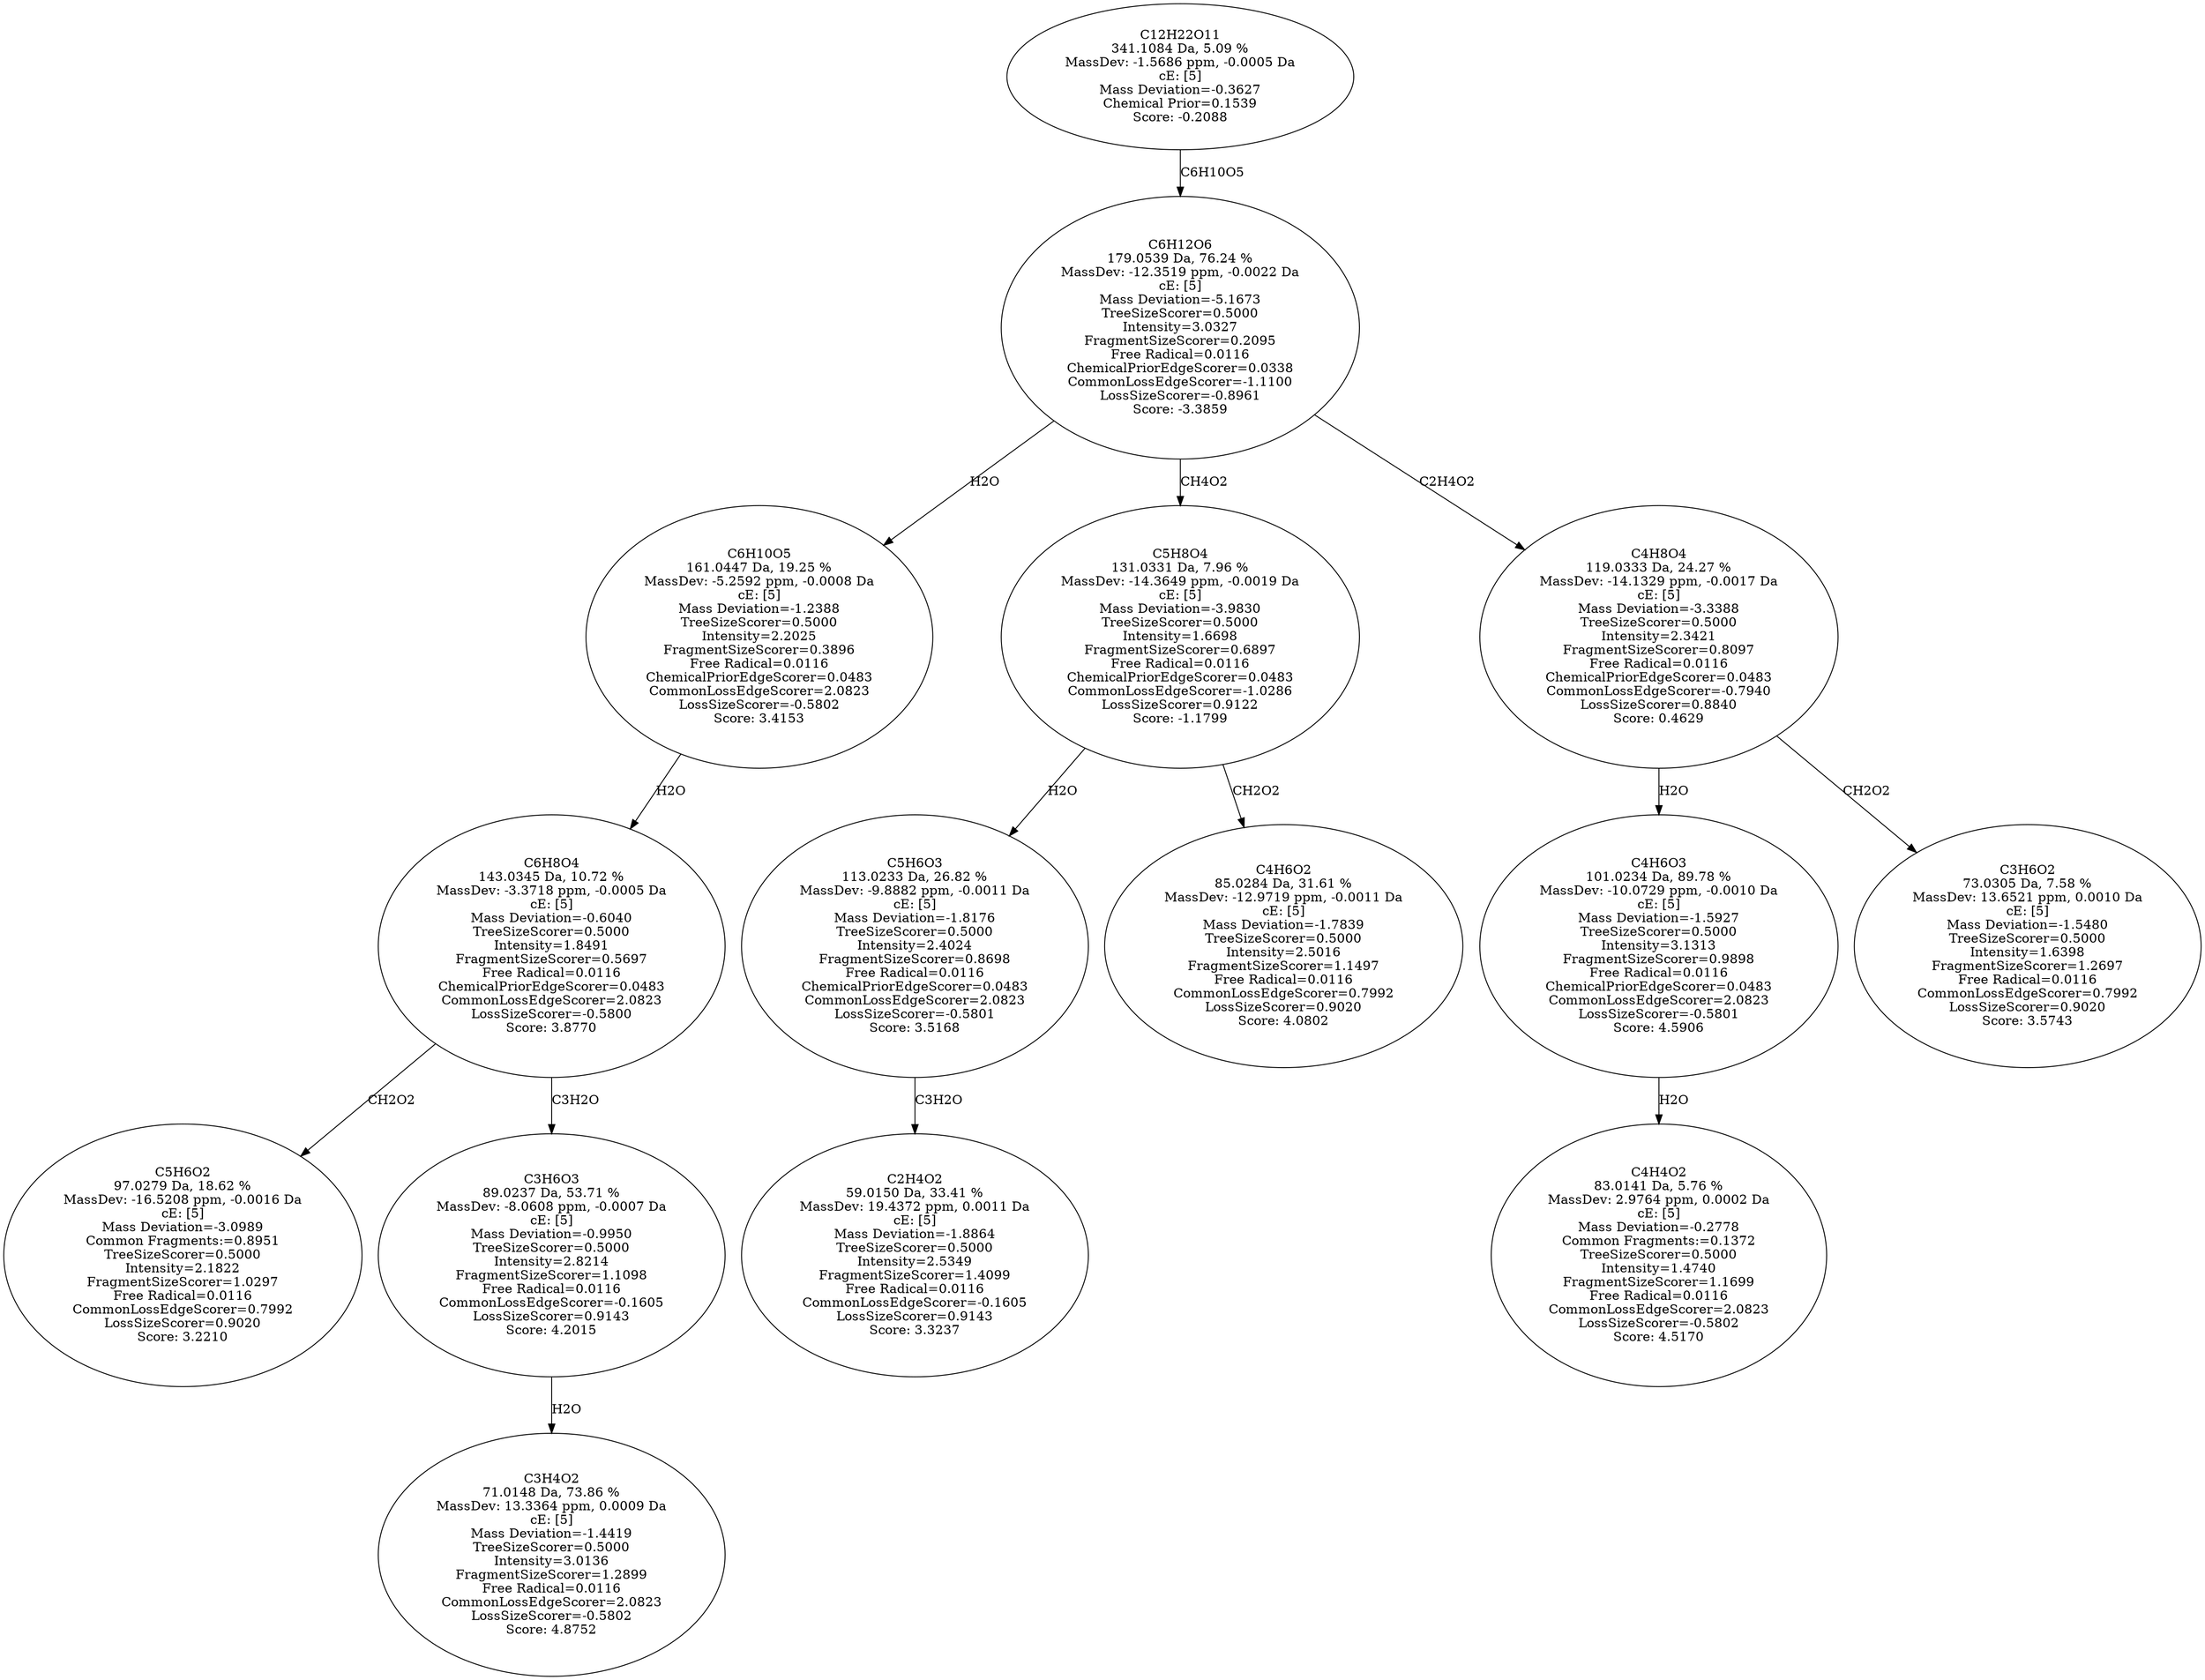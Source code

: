 strict digraph {
v1 [label="C5H6O2\n97.0279 Da, 18.62 %\nMassDev: -16.5208 ppm, -0.0016 Da\ncE: [5]\nMass Deviation=-3.0989\nCommon Fragments:=0.8951\nTreeSizeScorer=0.5000\nIntensity=2.1822\nFragmentSizeScorer=1.0297\nFree Radical=0.0116\nCommonLossEdgeScorer=0.7992\nLossSizeScorer=0.9020\nScore: 3.2210"];
v2 [label="C3H4O2\n71.0148 Da, 73.86 %\nMassDev: 13.3364 ppm, 0.0009 Da\ncE: [5]\nMass Deviation=-1.4419\nTreeSizeScorer=0.5000\nIntensity=3.0136\nFragmentSizeScorer=1.2899\nFree Radical=0.0116\nCommonLossEdgeScorer=2.0823\nLossSizeScorer=-0.5802\nScore: 4.8752"];
v3 [label="C3H6O3\n89.0237 Da, 53.71 %\nMassDev: -8.0608 ppm, -0.0007 Da\ncE: [5]\nMass Deviation=-0.9950\nTreeSizeScorer=0.5000\nIntensity=2.8214\nFragmentSizeScorer=1.1098\nFree Radical=0.0116\nCommonLossEdgeScorer=-0.1605\nLossSizeScorer=0.9143\nScore: 4.2015"];
v4 [label="C6H8O4\n143.0345 Da, 10.72 %\nMassDev: -3.3718 ppm, -0.0005 Da\ncE: [5]\nMass Deviation=-0.6040\nTreeSizeScorer=0.5000\nIntensity=1.8491\nFragmentSizeScorer=0.5697\nFree Radical=0.0116\nChemicalPriorEdgeScorer=0.0483\nCommonLossEdgeScorer=2.0823\nLossSizeScorer=-0.5800\nScore: 3.8770"];
v5 [label="C6H10O5\n161.0447 Da, 19.25 %\nMassDev: -5.2592 ppm, -0.0008 Da\ncE: [5]\nMass Deviation=-1.2388\nTreeSizeScorer=0.5000\nIntensity=2.2025\nFragmentSizeScorer=0.3896\nFree Radical=0.0116\nChemicalPriorEdgeScorer=0.0483\nCommonLossEdgeScorer=2.0823\nLossSizeScorer=-0.5802\nScore: 3.4153"];
v6 [label="C2H4O2\n59.0150 Da, 33.41 %\nMassDev: 19.4372 ppm, 0.0011 Da\ncE: [5]\nMass Deviation=-1.8864\nTreeSizeScorer=0.5000\nIntensity=2.5349\nFragmentSizeScorer=1.4099\nFree Radical=0.0116\nCommonLossEdgeScorer=-0.1605\nLossSizeScorer=0.9143\nScore: 3.3237"];
v7 [label="C5H6O3\n113.0233 Da, 26.82 %\nMassDev: -9.8882 ppm, -0.0011 Da\ncE: [5]\nMass Deviation=-1.8176\nTreeSizeScorer=0.5000\nIntensity=2.4024\nFragmentSizeScorer=0.8698\nFree Radical=0.0116\nChemicalPriorEdgeScorer=0.0483\nCommonLossEdgeScorer=2.0823\nLossSizeScorer=-0.5801\nScore: 3.5168"];
v8 [label="C4H6O2\n85.0284 Da, 31.61 %\nMassDev: -12.9719 ppm, -0.0011 Da\ncE: [5]\nMass Deviation=-1.7839\nTreeSizeScorer=0.5000\nIntensity=2.5016\nFragmentSizeScorer=1.1497\nFree Radical=0.0116\nCommonLossEdgeScorer=0.7992\nLossSizeScorer=0.9020\nScore: 4.0802"];
v9 [label="C5H8O4\n131.0331 Da, 7.96 %\nMassDev: -14.3649 ppm, -0.0019 Da\ncE: [5]\nMass Deviation=-3.9830\nTreeSizeScorer=0.5000\nIntensity=1.6698\nFragmentSizeScorer=0.6897\nFree Radical=0.0116\nChemicalPriorEdgeScorer=0.0483\nCommonLossEdgeScorer=-1.0286\nLossSizeScorer=0.9122\nScore: -1.1799"];
v10 [label="C4H4O2\n83.0141 Da, 5.76 %\nMassDev: 2.9764 ppm, 0.0002 Da\ncE: [5]\nMass Deviation=-0.2778\nCommon Fragments:=0.1372\nTreeSizeScorer=0.5000\nIntensity=1.4740\nFragmentSizeScorer=1.1699\nFree Radical=0.0116\nCommonLossEdgeScorer=2.0823\nLossSizeScorer=-0.5802\nScore: 4.5170"];
v11 [label="C4H6O3\n101.0234 Da, 89.78 %\nMassDev: -10.0729 ppm, -0.0010 Da\ncE: [5]\nMass Deviation=-1.5927\nTreeSizeScorer=0.5000\nIntensity=3.1313\nFragmentSizeScorer=0.9898\nFree Radical=0.0116\nChemicalPriorEdgeScorer=0.0483\nCommonLossEdgeScorer=2.0823\nLossSizeScorer=-0.5801\nScore: 4.5906"];
v12 [label="C3H6O2\n73.0305 Da, 7.58 %\nMassDev: 13.6521 ppm, 0.0010 Da\ncE: [5]\nMass Deviation=-1.5480\nTreeSizeScorer=0.5000\nIntensity=1.6398\nFragmentSizeScorer=1.2697\nFree Radical=0.0116\nCommonLossEdgeScorer=0.7992\nLossSizeScorer=0.9020\nScore: 3.5743"];
v13 [label="C4H8O4\n119.0333 Da, 24.27 %\nMassDev: -14.1329 ppm, -0.0017 Da\ncE: [5]\nMass Deviation=-3.3388\nTreeSizeScorer=0.5000\nIntensity=2.3421\nFragmentSizeScorer=0.8097\nFree Radical=0.0116\nChemicalPriorEdgeScorer=0.0483\nCommonLossEdgeScorer=-0.7940\nLossSizeScorer=0.8840\nScore: 0.4629"];
v14 [label="C6H12O6\n179.0539 Da, 76.24 %\nMassDev: -12.3519 ppm, -0.0022 Da\ncE: [5]\nMass Deviation=-5.1673\nTreeSizeScorer=0.5000\nIntensity=3.0327\nFragmentSizeScorer=0.2095\nFree Radical=0.0116\nChemicalPriorEdgeScorer=0.0338\nCommonLossEdgeScorer=-1.1100\nLossSizeScorer=-0.8961\nScore: -3.3859"];
v15 [label="C12H22O11\n341.1084 Da, 5.09 %\nMassDev: -1.5686 ppm, -0.0005 Da\ncE: [5]\nMass Deviation=-0.3627\nChemical Prior=0.1539\nScore: -0.2088"];
v4 -> v1 [label="CH2O2"];
v3 -> v2 [label="H2O"];
v4 -> v3 [label="C3H2O"];
v5 -> v4 [label="H2O"];
v14 -> v5 [label="H2O"];
v7 -> v6 [label="C3H2O"];
v9 -> v7 [label="H2O"];
v9 -> v8 [label="CH2O2"];
v14 -> v9 [label="CH4O2"];
v11 -> v10 [label="H2O"];
v13 -> v11 [label="H2O"];
v13 -> v12 [label="CH2O2"];
v14 -> v13 [label="C2H4O2"];
v15 -> v14 [label="C6H10O5"];
}